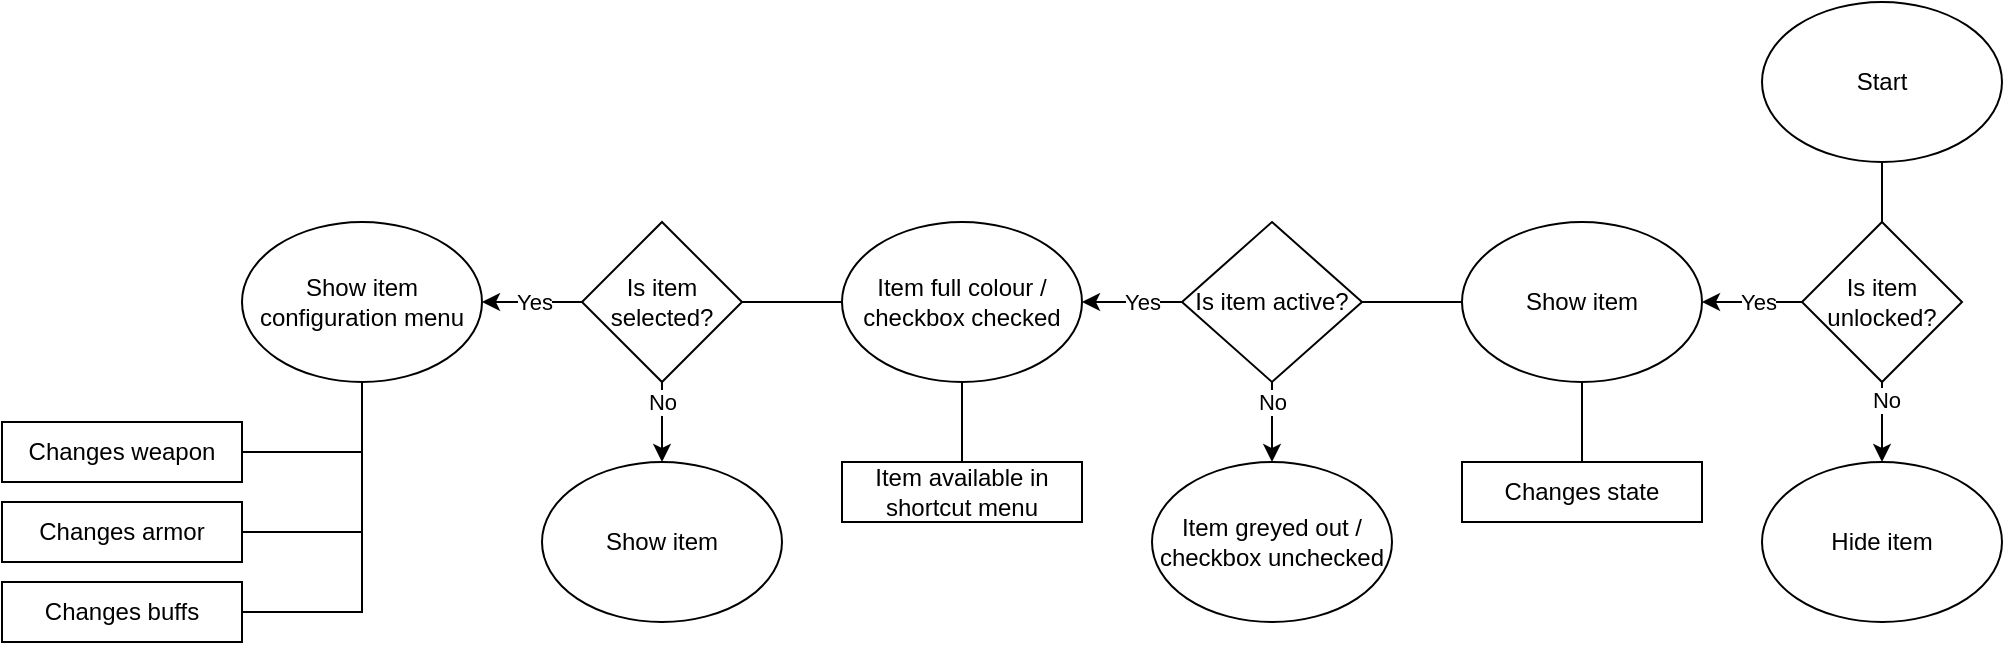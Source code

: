 <mxfile version="20.8.10" type="device"><diagram name="Page-1" id="dXIZj_yHMNNt4Yk7Mj-0"><mxGraphModel dx="1684" dy="588" grid="1" gridSize="10" guides="1" tooltips="1" connect="1" arrows="1" fold="1" page="1" pageScale="1" pageWidth="827" pageHeight="1169" math="0" shadow="0"><root><mxCell id="0"/><mxCell id="1" parent="0"/><mxCell id="mqsDhItWIU83z2DTUn8i-7" style="edgeStyle=orthogonalEdgeStyle;rounded=0;orthogonalLoop=1;jettySize=auto;html=1;exitX=0.5;exitY=1;exitDx=0;exitDy=0;entryX=0.5;entryY=0;entryDx=0;entryDy=0;endArrow=none;endFill=0;" edge="1" parent="1" source="mqsDhItWIU83z2DTUn8i-1" target="mqsDhItWIU83z2DTUn8i-6"><mxGeometry relative="1" as="geometry"/></mxCell><mxCell id="mqsDhItWIU83z2DTUn8i-1" value="Start" style="ellipse;whiteSpace=wrap;html=1;" vertex="1" parent="1"><mxGeometry x="360" y="70" width="120" height="80" as="geometry"/></mxCell><mxCell id="mqsDhItWIU83z2DTUn8i-12" style="edgeStyle=orthogonalEdgeStyle;rounded=0;orthogonalLoop=1;jettySize=auto;html=1;exitX=0.5;exitY=1;exitDx=0;exitDy=0;entryX=0.5;entryY=0;entryDx=0;entryDy=0;endArrow=classic;endFill=1;" edge="1" parent="1" source="mqsDhItWIU83z2DTUn8i-6" target="mqsDhItWIU83z2DTUn8i-11"><mxGeometry relative="1" as="geometry"/></mxCell><mxCell id="mqsDhItWIU83z2DTUn8i-13" value="No&lt;br&gt;" style="edgeLabel;html=1;align=center;verticalAlign=middle;resizable=0;points=[];" vertex="1" connectable="0" parent="mqsDhItWIU83z2DTUn8i-12"><mxGeometry x="-0.552" y="2" relative="1" as="geometry"><mxPoint as="offset"/></mxGeometry></mxCell><mxCell id="mqsDhItWIU83z2DTUn8i-15" style="edgeStyle=orthogonalEdgeStyle;rounded=0;orthogonalLoop=1;jettySize=auto;html=1;exitX=0;exitY=0.5;exitDx=0;exitDy=0;endArrow=classic;endFill=1;entryX=1;entryY=0.5;entryDx=0;entryDy=0;" edge="1" parent="1" source="mqsDhItWIU83z2DTUn8i-6" target="mqsDhItWIU83z2DTUn8i-17"><mxGeometry relative="1" as="geometry"><mxPoint x="340" y="220" as="targetPoint"/></mxGeometry></mxCell><mxCell id="mqsDhItWIU83z2DTUn8i-16" value="Yes" style="edgeLabel;html=1;align=center;verticalAlign=middle;resizable=0;points=[];" vertex="1" connectable="0" parent="mqsDhItWIU83z2DTUn8i-15"><mxGeometry x="-0.606" y="2" relative="1" as="geometry"><mxPoint x="-12" y="-2" as="offset"/></mxGeometry></mxCell><mxCell id="mqsDhItWIU83z2DTUn8i-6" value="Is item unlocked?" style="rhombus;whiteSpace=wrap;html=1;" vertex="1" parent="1"><mxGeometry x="380" y="180" width="80" height="80" as="geometry"/></mxCell><mxCell id="mqsDhItWIU83z2DTUn8i-11" value="Hide item" style="ellipse;whiteSpace=wrap;html=1;" vertex="1" parent="1"><mxGeometry x="360" y="300" width="120" height="80" as="geometry"/></mxCell><mxCell id="mqsDhItWIU83z2DTUn8i-20" style="edgeStyle=orthogonalEdgeStyle;rounded=0;orthogonalLoop=1;jettySize=auto;html=1;exitX=0;exitY=0.5;exitDx=0;exitDy=0;entryX=1;entryY=0.5;entryDx=0;entryDy=0;endArrow=none;endFill=0;" edge="1" parent="1" source="mqsDhItWIU83z2DTUn8i-17" target="mqsDhItWIU83z2DTUn8i-18"><mxGeometry relative="1" as="geometry"/></mxCell><mxCell id="mqsDhItWIU83z2DTUn8i-54" style="edgeStyle=orthogonalEdgeStyle;rounded=0;orthogonalLoop=1;jettySize=auto;html=1;exitX=0.5;exitY=1;exitDx=0;exitDy=0;endArrow=none;endFill=0;" edge="1" parent="1" source="mqsDhItWIU83z2DTUn8i-17" target="mqsDhItWIU83z2DTUn8i-53"><mxGeometry relative="1" as="geometry"/></mxCell><mxCell id="mqsDhItWIU83z2DTUn8i-17" value="Show item" style="ellipse;whiteSpace=wrap;html=1;" vertex="1" parent="1"><mxGeometry x="210" y="180" width="120" height="80" as="geometry"/></mxCell><mxCell id="mqsDhItWIU83z2DTUn8i-31" style="edgeStyle=orthogonalEdgeStyle;rounded=0;orthogonalLoop=1;jettySize=auto;html=1;exitX=0.5;exitY=1;exitDx=0;exitDy=0;entryX=0.5;entryY=0;entryDx=0;entryDy=0;endArrow=classic;endFill=1;" edge="1" parent="1" source="mqsDhItWIU83z2DTUn8i-18" target="mqsDhItWIU83z2DTUn8i-28"><mxGeometry relative="1" as="geometry"/></mxCell><mxCell id="mqsDhItWIU83z2DTUn8i-32" value="No" style="edgeLabel;html=1;align=center;verticalAlign=middle;resizable=0;points=[];" vertex="1" connectable="0" parent="mqsDhItWIU83z2DTUn8i-31"><mxGeometry x="-0.493" relative="1" as="geometry"><mxPoint as="offset"/></mxGeometry></mxCell><mxCell id="mqsDhItWIU83z2DTUn8i-37" style="edgeStyle=orthogonalEdgeStyle;rounded=0;orthogonalLoop=1;jettySize=auto;html=1;exitX=0;exitY=0.5;exitDx=0;exitDy=0;entryX=1;entryY=0.5;entryDx=0;entryDy=0;endArrow=classic;endFill=1;" edge="1" parent="1" source="mqsDhItWIU83z2DTUn8i-18" target="mqsDhItWIU83z2DTUn8i-33"><mxGeometry relative="1" as="geometry"/></mxCell><mxCell id="mqsDhItWIU83z2DTUn8i-38" value="Yes" style="edgeLabel;html=1;align=center;verticalAlign=middle;resizable=0;points=[];" vertex="1" connectable="0" parent="mqsDhItWIU83z2DTUn8i-37"><mxGeometry x="-0.024" relative="1" as="geometry"><mxPoint x="4" as="offset"/></mxGeometry></mxCell><mxCell id="mqsDhItWIU83z2DTUn8i-18" value="Is item active?" style="rhombus;whiteSpace=wrap;html=1;" vertex="1" parent="1"><mxGeometry x="70" y="180" width="90" height="80" as="geometry"/></mxCell><mxCell id="mqsDhItWIU83z2DTUn8i-26" style="edgeStyle=orthogonalEdgeStyle;rounded=0;orthogonalLoop=1;jettySize=auto;html=1;exitX=0;exitY=0.5;exitDx=0;exitDy=0;entryX=1;entryY=0.5;entryDx=0;entryDy=0;endArrow=classic;endFill=1;" edge="1" parent="1" source="mqsDhItWIU83z2DTUn8i-24" target="mqsDhItWIU83z2DTUn8i-25"><mxGeometry relative="1" as="geometry"/></mxCell><mxCell id="mqsDhItWIU83z2DTUn8i-27" value="Yes" style="edgeLabel;html=1;align=center;verticalAlign=middle;resizable=0;points=[];" vertex="1" connectable="0" parent="mqsDhItWIU83z2DTUn8i-26"><mxGeometry x="-0.068" y="3" relative="1" as="geometry"><mxPoint x="-1" y="-3" as="offset"/></mxGeometry></mxCell><mxCell id="mqsDhItWIU83z2DTUn8i-56" style="edgeStyle=orthogonalEdgeStyle;rounded=0;orthogonalLoop=1;jettySize=auto;html=1;exitX=0.5;exitY=1;exitDx=0;exitDy=0;entryX=0.5;entryY=0;entryDx=0;entryDy=0;endArrow=classic;endFill=1;" edge="1" parent="1" source="mqsDhItWIU83z2DTUn8i-24" target="mqsDhItWIU83z2DTUn8i-55"><mxGeometry relative="1" as="geometry"/></mxCell><mxCell id="mqsDhItWIU83z2DTUn8i-57" value="No" style="edgeLabel;html=1;align=center;verticalAlign=middle;resizable=0;points=[];" vertex="1" connectable="0" parent="mqsDhItWIU83z2DTUn8i-56"><mxGeometry x="-0.141" y="-1" relative="1" as="geometry"><mxPoint x="1" y="-7" as="offset"/></mxGeometry></mxCell><mxCell id="mqsDhItWIU83z2DTUn8i-24" value="Is item selected?" style="rhombus;whiteSpace=wrap;html=1;" vertex="1" parent="1"><mxGeometry x="-230" y="180" width="80" height="80" as="geometry"/></mxCell><mxCell id="mqsDhItWIU83z2DTUn8i-48" style="edgeStyle=orthogonalEdgeStyle;rounded=0;orthogonalLoop=1;jettySize=auto;html=1;exitX=0.5;exitY=1;exitDx=0;exitDy=0;entryX=1;entryY=0.5;entryDx=0;entryDy=0;endArrow=none;endFill=0;" edge="1" parent="1" source="mqsDhItWIU83z2DTUn8i-25" target="mqsDhItWIU83z2DTUn8i-44"><mxGeometry relative="1" as="geometry"/></mxCell><mxCell id="mqsDhItWIU83z2DTUn8i-49" style="edgeStyle=orthogonalEdgeStyle;rounded=0;orthogonalLoop=1;jettySize=auto;html=1;exitX=0.5;exitY=1;exitDx=0;exitDy=0;entryX=1;entryY=0.5;entryDx=0;entryDy=0;endArrow=none;endFill=0;" edge="1" parent="1" source="mqsDhItWIU83z2DTUn8i-25" target="mqsDhItWIU83z2DTUn8i-45"><mxGeometry relative="1" as="geometry"/></mxCell><mxCell id="mqsDhItWIU83z2DTUn8i-50" style="edgeStyle=orthogonalEdgeStyle;rounded=0;orthogonalLoop=1;jettySize=auto;html=1;exitX=0.5;exitY=1;exitDx=0;exitDy=0;entryX=1;entryY=0.5;entryDx=0;entryDy=0;endArrow=none;endFill=0;" edge="1" parent="1" source="mqsDhItWIU83z2DTUn8i-25" target="mqsDhItWIU83z2DTUn8i-47"><mxGeometry relative="1" as="geometry"/></mxCell><mxCell id="mqsDhItWIU83z2DTUn8i-25" value="Show item configuration menu" style="ellipse;whiteSpace=wrap;html=1;" vertex="1" parent="1"><mxGeometry x="-400" y="180" width="120" height="80" as="geometry"/></mxCell><mxCell id="mqsDhItWIU83z2DTUn8i-28" value="Item greyed out / checkbox unchecked" style="ellipse;whiteSpace=wrap;html=1;" vertex="1" parent="1"><mxGeometry x="55" y="300" width="120" height="80" as="geometry"/></mxCell><mxCell id="mqsDhItWIU83z2DTUn8i-41" style="edgeStyle=orthogonalEdgeStyle;rounded=0;orthogonalLoop=1;jettySize=auto;html=1;exitX=0;exitY=0.5;exitDx=0;exitDy=0;entryX=1;entryY=0.5;entryDx=0;entryDy=0;endArrow=none;endFill=0;" edge="1" parent="1" source="mqsDhItWIU83z2DTUn8i-33" target="mqsDhItWIU83z2DTUn8i-24"><mxGeometry relative="1" as="geometry"/></mxCell><mxCell id="mqsDhItWIU83z2DTUn8i-52" style="edgeStyle=orthogonalEdgeStyle;rounded=0;orthogonalLoop=1;jettySize=auto;html=1;exitX=0.5;exitY=1;exitDx=0;exitDy=0;entryX=0.5;entryY=0;entryDx=0;entryDy=0;endArrow=none;endFill=0;" edge="1" parent="1" source="mqsDhItWIU83z2DTUn8i-33" target="mqsDhItWIU83z2DTUn8i-51"><mxGeometry relative="1" as="geometry"/></mxCell><mxCell id="mqsDhItWIU83z2DTUn8i-33" value="Item full colour / checkbox checked" style="ellipse;whiteSpace=wrap;html=1;" vertex="1" parent="1"><mxGeometry x="-100" y="180" width="120" height="80" as="geometry"/></mxCell><mxCell id="mqsDhItWIU83z2DTUn8i-44" value="Changes weapon" style="rounded=0;whiteSpace=wrap;html=1;" vertex="1" parent="1"><mxGeometry x="-520" y="280" width="120" height="30" as="geometry"/></mxCell><mxCell id="mqsDhItWIU83z2DTUn8i-45" value="Changes armor" style="rounded=0;whiteSpace=wrap;html=1;" vertex="1" parent="1"><mxGeometry x="-520" y="320" width="120" height="30" as="geometry"/></mxCell><mxCell id="mqsDhItWIU83z2DTUn8i-47" value="Changes buffs" style="rounded=0;whiteSpace=wrap;html=1;" vertex="1" parent="1"><mxGeometry x="-520" y="360" width="120" height="30" as="geometry"/></mxCell><mxCell id="mqsDhItWIU83z2DTUn8i-51" value="Item available in shortcut menu" style="rounded=0;whiteSpace=wrap;html=1;" vertex="1" parent="1"><mxGeometry x="-100" y="300" width="120" height="30" as="geometry"/></mxCell><mxCell id="mqsDhItWIU83z2DTUn8i-53" value="Changes state" style="rounded=0;whiteSpace=wrap;html=1;" vertex="1" parent="1"><mxGeometry x="210" y="300" width="120" height="30" as="geometry"/></mxCell><mxCell id="mqsDhItWIU83z2DTUn8i-55" value="Show item" style="ellipse;whiteSpace=wrap;html=1;" vertex="1" parent="1"><mxGeometry x="-250" y="300" width="120" height="80" as="geometry"/></mxCell></root></mxGraphModel></diagram></mxfile>